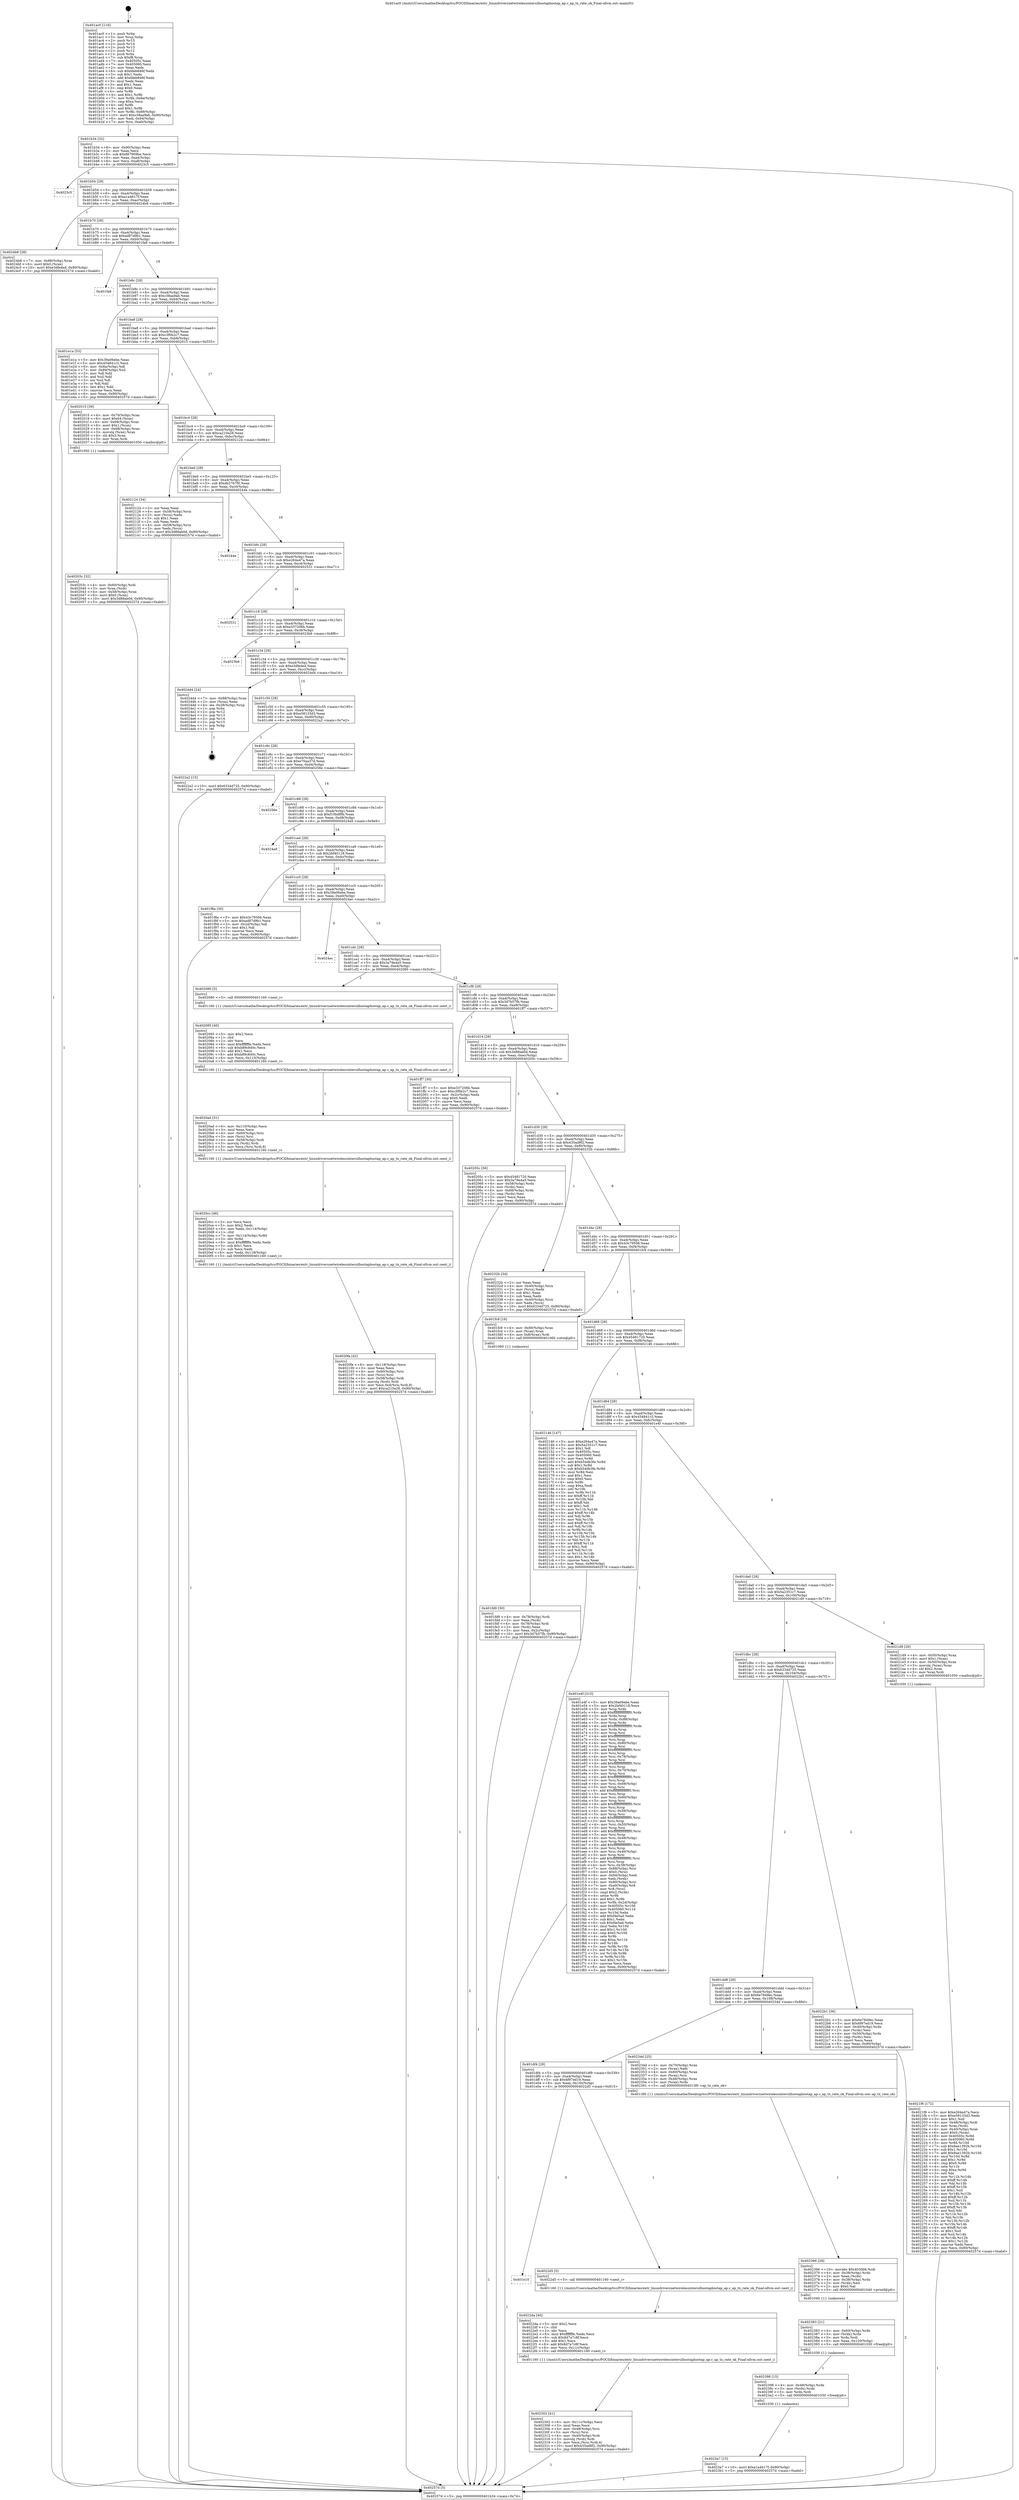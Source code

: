 digraph "0x401ac0" {
  label = "0x401ac0 (/mnt/c/Users/mathe/Desktop/tcc/POCII/binaries/extr_linuxdriversnetwirelessintersilhostaphostap_ap.c_ap_tx_rate_ok_Final-ollvm.out::main(0))"
  labelloc = "t"
  node[shape=record]

  Entry [label="",width=0.3,height=0.3,shape=circle,fillcolor=black,style=filled]
  "0x401b34" [label="{
     0x401b34 [32]\l
     | [instrs]\l
     &nbsp;&nbsp;0x401b34 \<+6\>: mov -0x90(%rbp),%eax\l
     &nbsp;&nbsp;0x401b3a \<+2\>: mov %eax,%ecx\l
     &nbsp;&nbsp;0x401b3c \<+6\>: sub $0x867909be,%ecx\l
     &nbsp;&nbsp;0x401b42 \<+6\>: mov %eax,-0xa4(%rbp)\l
     &nbsp;&nbsp;0x401b48 \<+6\>: mov %ecx,-0xa8(%rbp)\l
     &nbsp;&nbsp;0x401b4e \<+6\>: je 00000000004023c5 \<main+0x905\>\l
  }"]
  "0x4023c5" [label="{
     0x4023c5\l
  }", style=dashed]
  "0x401b54" [label="{
     0x401b54 [28]\l
     | [instrs]\l
     &nbsp;&nbsp;0x401b54 \<+5\>: jmp 0000000000401b59 \<main+0x99\>\l
     &nbsp;&nbsp;0x401b59 \<+6\>: mov -0xa4(%rbp),%eax\l
     &nbsp;&nbsp;0x401b5f \<+5\>: sub $0xa1a4617f,%eax\l
     &nbsp;&nbsp;0x401b64 \<+6\>: mov %eax,-0xac(%rbp)\l
     &nbsp;&nbsp;0x401b6a \<+6\>: je 00000000004024b8 \<main+0x9f8\>\l
  }"]
  Exit [label="",width=0.3,height=0.3,shape=circle,fillcolor=black,style=filled,peripheries=2]
  "0x4024b8" [label="{
     0x4024b8 [28]\l
     | [instrs]\l
     &nbsp;&nbsp;0x4024b8 \<+7\>: mov -0x88(%rbp),%rax\l
     &nbsp;&nbsp;0x4024bf \<+6\>: movl $0x0,(%rax)\l
     &nbsp;&nbsp;0x4024c5 \<+10\>: movl $0xe3dfeded,-0x90(%rbp)\l
     &nbsp;&nbsp;0x4024cf \<+5\>: jmp 000000000040257d \<main+0xabd\>\l
  }"]
  "0x401b70" [label="{
     0x401b70 [28]\l
     | [instrs]\l
     &nbsp;&nbsp;0x401b70 \<+5\>: jmp 0000000000401b75 \<main+0xb5\>\l
     &nbsp;&nbsp;0x401b75 \<+6\>: mov -0xa4(%rbp),%eax\l
     &nbsp;&nbsp;0x401b7b \<+5\>: sub $0xad87d9b1,%eax\l
     &nbsp;&nbsp;0x401b80 \<+6\>: mov %eax,-0xb0(%rbp)\l
     &nbsp;&nbsp;0x401b86 \<+6\>: je 0000000000401fa8 \<main+0x4e8\>\l
  }"]
  "0x4023a7" [label="{
     0x4023a7 [15]\l
     | [instrs]\l
     &nbsp;&nbsp;0x4023a7 \<+10\>: movl $0xa1a4617f,-0x90(%rbp)\l
     &nbsp;&nbsp;0x4023b1 \<+5\>: jmp 000000000040257d \<main+0xabd\>\l
  }"]
  "0x401fa8" [label="{
     0x401fa8\l
  }", style=dashed]
  "0x401b8c" [label="{
     0x401b8c [28]\l
     | [instrs]\l
     &nbsp;&nbsp;0x401b8c \<+5\>: jmp 0000000000401b91 \<main+0xd1\>\l
     &nbsp;&nbsp;0x401b91 \<+6\>: mov -0xa4(%rbp),%eax\l
     &nbsp;&nbsp;0x401b97 \<+5\>: sub $0xc38aa9ab,%eax\l
     &nbsp;&nbsp;0x401b9c \<+6\>: mov %eax,-0xb4(%rbp)\l
     &nbsp;&nbsp;0x401ba2 \<+6\>: je 0000000000401e1a \<main+0x35a\>\l
  }"]
  "0x402398" [label="{
     0x402398 [15]\l
     | [instrs]\l
     &nbsp;&nbsp;0x402398 \<+4\>: mov -0x48(%rbp),%rdx\l
     &nbsp;&nbsp;0x40239c \<+3\>: mov (%rdx),%rdx\l
     &nbsp;&nbsp;0x40239f \<+3\>: mov %rdx,%rdi\l
     &nbsp;&nbsp;0x4023a2 \<+5\>: call 0000000000401030 \<free@plt\>\l
     | [calls]\l
     &nbsp;&nbsp;0x401030 \{1\} (unknown)\l
  }"]
  "0x401e1a" [label="{
     0x401e1a [53]\l
     | [instrs]\l
     &nbsp;&nbsp;0x401e1a \<+5\>: mov $0x39a06ebe,%eax\l
     &nbsp;&nbsp;0x401e1f \<+5\>: mov $0x454841c3,%ecx\l
     &nbsp;&nbsp;0x401e24 \<+6\>: mov -0x8a(%rbp),%dl\l
     &nbsp;&nbsp;0x401e2a \<+7\>: mov -0x89(%rbp),%sil\l
     &nbsp;&nbsp;0x401e31 \<+3\>: mov %dl,%dil\l
     &nbsp;&nbsp;0x401e34 \<+3\>: and %sil,%dil\l
     &nbsp;&nbsp;0x401e37 \<+3\>: xor %sil,%dl\l
     &nbsp;&nbsp;0x401e3a \<+3\>: or %dl,%dil\l
     &nbsp;&nbsp;0x401e3d \<+4\>: test $0x1,%dil\l
     &nbsp;&nbsp;0x401e41 \<+3\>: cmovne %ecx,%eax\l
     &nbsp;&nbsp;0x401e44 \<+6\>: mov %eax,-0x90(%rbp)\l
     &nbsp;&nbsp;0x401e4a \<+5\>: jmp 000000000040257d \<main+0xabd\>\l
  }"]
  "0x401ba8" [label="{
     0x401ba8 [28]\l
     | [instrs]\l
     &nbsp;&nbsp;0x401ba8 \<+5\>: jmp 0000000000401bad \<main+0xed\>\l
     &nbsp;&nbsp;0x401bad \<+6\>: mov -0xa4(%rbp),%eax\l
     &nbsp;&nbsp;0x401bb3 \<+5\>: sub $0xc3f0b2c7,%eax\l
     &nbsp;&nbsp;0x401bb8 \<+6\>: mov %eax,-0xb8(%rbp)\l
     &nbsp;&nbsp;0x401bbe \<+6\>: je 0000000000402015 \<main+0x555\>\l
  }"]
  "0x40257d" [label="{
     0x40257d [5]\l
     | [instrs]\l
     &nbsp;&nbsp;0x40257d \<+5\>: jmp 0000000000401b34 \<main+0x74\>\l
  }"]
  "0x401ac0" [label="{
     0x401ac0 [116]\l
     | [instrs]\l
     &nbsp;&nbsp;0x401ac0 \<+1\>: push %rbp\l
     &nbsp;&nbsp;0x401ac1 \<+3\>: mov %rsp,%rbp\l
     &nbsp;&nbsp;0x401ac4 \<+2\>: push %r15\l
     &nbsp;&nbsp;0x401ac6 \<+2\>: push %r14\l
     &nbsp;&nbsp;0x401ac8 \<+2\>: push %r13\l
     &nbsp;&nbsp;0x401aca \<+2\>: push %r12\l
     &nbsp;&nbsp;0x401acc \<+1\>: push %rbx\l
     &nbsp;&nbsp;0x401acd \<+7\>: sub $0xf8,%rsp\l
     &nbsp;&nbsp;0x401ad4 \<+7\>: mov 0x40505c,%eax\l
     &nbsp;&nbsp;0x401adb \<+7\>: mov 0x405060,%ecx\l
     &nbsp;&nbsp;0x401ae2 \<+2\>: mov %eax,%edx\l
     &nbsp;&nbsp;0x401ae4 \<+6\>: sub $0xfdeb846f,%edx\l
     &nbsp;&nbsp;0x401aea \<+3\>: sub $0x1,%edx\l
     &nbsp;&nbsp;0x401aed \<+6\>: add $0xfdeb846f,%edx\l
     &nbsp;&nbsp;0x401af3 \<+3\>: imul %edx,%eax\l
     &nbsp;&nbsp;0x401af6 \<+3\>: and $0x1,%eax\l
     &nbsp;&nbsp;0x401af9 \<+3\>: cmp $0x0,%eax\l
     &nbsp;&nbsp;0x401afc \<+4\>: sete %r8b\l
     &nbsp;&nbsp;0x401b00 \<+4\>: and $0x1,%r8b\l
     &nbsp;&nbsp;0x401b04 \<+7\>: mov %r8b,-0x8a(%rbp)\l
     &nbsp;&nbsp;0x401b0b \<+3\>: cmp $0xa,%ecx\l
     &nbsp;&nbsp;0x401b0e \<+4\>: setl %r8b\l
     &nbsp;&nbsp;0x401b12 \<+4\>: and $0x1,%r8b\l
     &nbsp;&nbsp;0x401b16 \<+7\>: mov %r8b,-0x89(%rbp)\l
     &nbsp;&nbsp;0x401b1d \<+10\>: movl $0xc38aa9ab,-0x90(%rbp)\l
     &nbsp;&nbsp;0x401b27 \<+6\>: mov %edi,-0x94(%rbp)\l
     &nbsp;&nbsp;0x401b2d \<+7\>: mov %rsi,-0xa0(%rbp)\l
  }"]
  "0x402383" [label="{
     0x402383 [21]\l
     | [instrs]\l
     &nbsp;&nbsp;0x402383 \<+4\>: mov -0x60(%rbp),%rdx\l
     &nbsp;&nbsp;0x402387 \<+3\>: mov (%rdx),%rdx\l
     &nbsp;&nbsp;0x40238a \<+3\>: mov %rdx,%rdi\l
     &nbsp;&nbsp;0x40238d \<+6\>: mov %eax,-0x120(%rbp)\l
     &nbsp;&nbsp;0x402393 \<+5\>: call 0000000000401030 \<free@plt\>\l
     | [calls]\l
     &nbsp;&nbsp;0x401030 \{1\} (unknown)\l
  }"]
  "0x402015" [label="{
     0x402015 [39]\l
     | [instrs]\l
     &nbsp;&nbsp;0x402015 \<+4\>: mov -0x70(%rbp),%rax\l
     &nbsp;&nbsp;0x402019 \<+6\>: movl $0x64,(%rax)\l
     &nbsp;&nbsp;0x40201f \<+4\>: mov -0x68(%rbp),%rax\l
     &nbsp;&nbsp;0x402023 \<+6\>: movl $0x1,(%rax)\l
     &nbsp;&nbsp;0x402029 \<+4\>: mov -0x68(%rbp),%rax\l
     &nbsp;&nbsp;0x40202d \<+3\>: movslq (%rax),%rax\l
     &nbsp;&nbsp;0x402030 \<+4\>: shl $0x3,%rax\l
     &nbsp;&nbsp;0x402034 \<+3\>: mov %rax,%rdi\l
     &nbsp;&nbsp;0x402037 \<+5\>: call 0000000000401050 \<malloc@plt\>\l
     | [calls]\l
     &nbsp;&nbsp;0x401050 \{1\} (unknown)\l
  }"]
  "0x401bc4" [label="{
     0x401bc4 [28]\l
     | [instrs]\l
     &nbsp;&nbsp;0x401bc4 \<+5\>: jmp 0000000000401bc9 \<main+0x109\>\l
     &nbsp;&nbsp;0x401bc9 \<+6\>: mov -0xa4(%rbp),%eax\l
     &nbsp;&nbsp;0x401bcf \<+5\>: sub $0xca210a28,%eax\l
     &nbsp;&nbsp;0x401bd4 \<+6\>: mov %eax,-0xbc(%rbp)\l
     &nbsp;&nbsp;0x401bda \<+6\>: je 0000000000402124 \<main+0x664\>\l
  }"]
  "0x402366" [label="{
     0x402366 [29]\l
     | [instrs]\l
     &nbsp;&nbsp;0x402366 \<+10\>: movabs $0x4030b6,%rdi\l
     &nbsp;&nbsp;0x402370 \<+4\>: mov -0x38(%rbp),%rdx\l
     &nbsp;&nbsp;0x402374 \<+2\>: mov %eax,(%rdx)\l
     &nbsp;&nbsp;0x402376 \<+4\>: mov -0x38(%rbp),%rdx\l
     &nbsp;&nbsp;0x40237a \<+2\>: mov (%rdx),%esi\l
     &nbsp;&nbsp;0x40237c \<+2\>: mov $0x0,%al\l
     &nbsp;&nbsp;0x40237e \<+5\>: call 0000000000401040 \<printf@plt\>\l
     | [calls]\l
     &nbsp;&nbsp;0x401040 \{1\} (unknown)\l
  }"]
  "0x402124" [label="{
     0x402124 [34]\l
     | [instrs]\l
     &nbsp;&nbsp;0x402124 \<+2\>: xor %eax,%eax\l
     &nbsp;&nbsp;0x402126 \<+4\>: mov -0x58(%rbp),%rcx\l
     &nbsp;&nbsp;0x40212a \<+2\>: mov (%rcx),%edx\l
     &nbsp;&nbsp;0x40212c \<+3\>: sub $0x1,%eax\l
     &nbsp;&nbsp;0x40212f \<+2\>: sub %eax,%edx\l
     &nbsp;&nbsp;0x402131 \<+4\>: mov -0x58(%rbp),%rcx\l
     &nbsp;&nbsp;0x402135 \<+2\>: mov %edx,(%rcx)\l
     &nbsp;&nbsp;0x402137 \<+10\>: movl $0x3d88ab0d,-0x90(%rbp)\l
     &nbsp;&nbsp;0x402141 \<+5\>: jmp 000000000040257d \<main+0xabd\>\l
  }"]
  "0x401be0" [label="{
     0x401be0 [28]\l
     | [instrs]\l
     &nbsp;&nbsp;0x401be0 \<+5\>: jmp 0000000000401be5 \<main+0x125\>\l
     &nbsp;&nbsp;0x401be5 \<+6\>: mov -0xa4(%rbp),%eax\l
     &nbsp;&nbsp;0x401beb \<+5\>: sub $0xdb27b7f0,%eax\l
     &nbsp;&nbsp;0x401bf0 \<+6\>: mov %eax,-0xc0(%rbp)\l
     &nbsp;&nbsp;0x401bf6 \<+6\>: je 000000000040244e \<main+0x98e\>\l
  }"]
  "0x402302" [label="{
     0x402302 [41]\l
     | [instrs]\l
     &nbsp;&nbsp;0x402302 \<+6\>: mov -0x11c(%rbp),%ecx\l
     &nbsp;&nbsp;0x402308 \<+3\>: imul %eax,%ecx\l
     &nbsp;&nbsp;0x40230b \<+4\>: mov -0x48(%rbp),%rsi\l
     &nbsp;&nbsp;0x40230f \<+3\>: mov (%rsi),%rsi\l
     &nbsp;&nbsp;0x402312 \<+4\>: mov -0x40(%rbp),%rdi\l
     &nbsp;&nbsp;0x402316 \<+3\>: movslq (%rdi),%rdi\l
     &nbsp;&nbsp;0x402319 \<+3\>: mov %ecx,(%rsi,%rdi,4)\l
     &nbsp;&nbsp;0x40231c \<+10\>: movl $0x435ad8f2,-0x90(%rbp)\l
     &nbsp;&nbsp;0x402326 \<+5\>: jmp 000000000040257d \<main+0xabd\>\l
  }"]
  "0x40244e" [label="{
     0x40244e\l
  }", style=dashed]
  "0x401bfc" [label="{
     0x401bfc [28]\l
     | [instrs]\l
     &nbsp;&nbsp;0x401bfc \<+5\>: jmp 0000000000401c01 \<main+0x141\>\l
     &nbsp;&nbsp;0x401c01 \<+6\>: mov -0xa4(%rbp),%eax\l
     &nbsp;&nbsp;0x401c07 \<+5\>: sub $0xe264a47a,%eax\l
     &nbsp;&nbsp;0x401c0c \<+6\>: mov %eax,-0xc4(%rbp)\l
     &nbsp;&nbsp;0x401c12 \<+6\>: je 0000000000402531 \<main+0xa71\>\l
  }"]
  "0x4022da" [label="{
     0x4022da [40]\l
     | [instrs]\l
     &nbsp;&nbsp;0x4022da \<+5\>: mov $0x2,%ecx\l
     &nbsp;&nbsp;0x4022df \<+1\>: cltd\l
     &nbsp;&nbsp;0x4022e0 \<+2\>: idiv %ecx\l
     &nbsp;&nbsp;0x4022e2 \<+6\>: imul $0xfffffffe,%edx,%ecx\l
     &nbsp;&nbsp;0x4022e8 \<+6\>: sub $0x8d7a7c8f,%ecx\l
     &nbsp;&nbsp;0x4022ee \<+3\>: add $0x1,%ecx\l
     &nbsp;&nbsp;0x4022f1 \<+6\>: add $0x8d7a7c8f,%ecx\l
     &nbsp;&nbsp;0x4022f7 \<+6\>: mov %ecx,-0x11c(%rbp)\l
     &nbsp;&nbsp;0x4022fd \<+5\>: call 0000000000401160 \<next_i\>\l
     | [calls]\l
     &nbsp;&nbsp;0x401160 \{1\} (/mnt/c/Users/mathe/Desktop/tcc/POCII/binaries/extr_linuxdriversnetwirelessintersilhostaphostap_ap.c_ap_tx_rate_ok_Final-ollvm.out::next_i)\l
  }"]
  "0x402531" [label="{
     0x402531\l
  }", style=dashed]
  "0x401c18" [label="{
     0x401c18 [28]\l
     | [instrs]\l
     &nbsp;&nbsp;0x401c18 \<+5\>: jmp 0000000000401c1d \<main+0x15d\>\l
     &nbsp;&nbsp;0x401c1d \<+6\>: mov -0xa4(%rbp),%eax\l
     &nbsp;&nbsp;0x401c23 \<+5\>: sub $0xe337206b,%eax\l
     &nbsp;&nbsp;0x401c28 \<+6\>: mov %eax,-0xc8(%rbp)\l
     &nbsp;&nbsp;0x401c2e \<+6\>: je 00000000004023b6 \<main+0x8f6\>\l
  }"]
  "0x401e10" [label="{
     0x401e10\l
  }", style=dashed]
  "0x4023b6" [label="{
     0x4023b6\l
  }", style=dashed]
  "0x401c34" [label="{
     0x401c34 [28]\l
     | [instrs]\l
     &nbsp;&nbsp;0x401c34 \<+5\>: jmp 0000000000401c39 \<main+0x179\>\l
     &nbsp;&nbsp;0x401c39 \<+6\>: mov -0xa4(%rbp),%eax\l
     &nbsp;&nbsp;0x401c3f \<+5\>: sub $0xe3dfeded,%eax\l
     &nbsp;&nbsp;0x401c44 \<+6\>: mov %eax,-0xcc(%rbp)\l
     &nbsp;&nbsp;0x401c4a \<+6\>: je 00000000004024d4 \<main+0xa14\>\l
  }"]
  "0x4022d5" [label="{
     0x4022d5 [5]\l
     | [instrs]\l
     &nbsp;&nbsp;0x4022d5 \<+5\>: call 0000000000401160 \<next_i\>\l
     | [calls]\l
     &nbsp;&nbsp;0x401160 \{1\} (/mnt/c/Users/mathe/Desktop/tcc/POCII/binaries/extr_linuxdriversnetwirelessintersilhostaphostap_ap.c_ap_tx_rate_ok_Final-ollvm.out::next_i)\l
  }"]
  "0x4024d4" [label="{
     0x4024d4 [24]\l
     | [instrs]\l
     &nbsp;&nbsp;0x4024d4 \<+7\>: mov -0x88(%rbp),%rax\l
     &nbsp;&nbsp;0x4024db \<+2\>: mov (%rax),%eax\l
     &nbsp;&nbsp;0x4024dd \<+4\>: lea -0x28(%rbp),%rsp\l
     &nbsp;&nbsp;0x4024e1 \<+1\>: pop %rbx\l
     &nbsp;&nbsp;0x4024e2 \<+2\>: pop %r12\l
     &nbsp;&nbsp;0x4024e4 \<+2\>: pop %r13\l
     &nbsp;&nbsp;0x4024e6 \<+2\>: pop %r14\l
     &nbsp;&nbsp;0x4024e8 \<+2\>: pop %r15\l
     &nbsp;&nbsp;0x4024ea \<+1\>: pop %rbp\l
     &nbsp;&nbsp;0x4024eb \<+1\>: ret\l
  }"]
  "0x401c50" [label="{
     0x401c50 [28]\l
     | [instrs]\l
     &nbsp;&nbsp;0x401c50 \<+5\>: jmp 0000000000401c55 \<main+0x195\>\l
     &nbsp;&nbsp;0x401c55 \<+6\>: mov -0xa4(%rbp),%eax\l
     &nbsp;&nbsp;0x401c5b \<+5\>: sub $0xe58133d3,%eax\l
     &nbsp;&nbsp;0x401c60 \<+6\>: mov %eax,-0xd0(%rbp)\l
     &nbsp;&nbsp;0x401c66 \<+6\>: je 00000000004022a2 \<main+0x7e2\>\l
  }"]
  "0x401df4" [label="{
     0x401df4 [28]\l
     | [instrs]\l
     &nbsp;&nbsp;0x401df4 \<+5\>: jmp 0000000000401df9 \<main+0x339\>\l
     &nbsp;&nbsp;0x401df9 \<+6\>: mov -0xa4(%rbp),%eax\l
     &nbsp;&nbsp;0x401dff \<+5\>: sub $0x6f97ed19,%eax\l
     &nbsp;&nbsp;0x401e04 \<+6\>: mov %eax,-0x10c(%rbp)\l
     &nbsp;&nbsp;0x401e0a \<+6\>: je 00000000004022d5 \<main+0x815\>\l
  }"]
  "0x4022a2" [label="{
     0x4022a2 [15]\l
     | [instrs]\l
     &nbsp;&nbsp;0x4022a2 \<+10\>: movl $0x6334d725,-0x90(%rbp)\l
     &nbsp;&nbsp;0x4022ac \<+5\>: jmp 000000000040257d \<main+0xabd\>\l
  }"]
  "0x401c6c" [label="{
     0x401c6c [28]\l
     | [instrs]\l
     &nbsp;&nbsp;0x401c6c \<+5\>: jmp 0000000000401c71 \<main+0x1b1\>\l
     &nbsp;&nbsp;0x401c71 \<+6\>: mov -0xa4(%rbp),%eax\l
     &nbsp;&nbsp;0x401c77 \<+5\>: sub $0xe70aa37d,%eax\l
     &nbsp;&nbsp;0x401c7c \<+6\>: mov %eax,-0xd4(%rbp)\l
     &nbsp;&nbsp;0x401c82 \<+6\>: je 000000000040256e \<main+0xaae\>\l
  }"]
  "0x40234d" [label="{
     0x40234d [25]\l
     | [instrs]\l
     &nbsp;&nbsp;0x40234d \<+4\>: mov -0x70(%rbp),%rax\l
     &nbsp;&nbsp;0x402351 \<+2\>: mov (%rax),%edi\l
     &nbsp;&nbsp;0x402353 \<+4\>: mov -0x60(%rbp),%rax\l
     &nbsp;&nbsp;0x402357 \<+3\>: mov (%rax),%rsi\l
     &nbsp;&nbsp;0x40235a \<+4\>: mov -0x48(%rbp),%rax\l
     &nbsp;&nbsp;0x40235e \<+3\>: mov (%rax),%rdx\l
     &nbsp;&nbsp;0x402361 \<+5\>: call 00000000004013f0 \<ap_tx_rate_ok\>\l
     | [calls]\l
     &nbsp;&nbsp;0x4013f0 \{1\} (/mnt/c/Users/mathe/Desktop/tcc/POCII/binaries/extr_linuxdriversnetwirelessintersilhostaphostap_ap.c_ap_tx_rate_ok_Final-ollvm.out::ap_tx_rate_ok)\l
  }"]
  "0x40256e" [label="{
     0x40256e\l
  }", style=dashed]
  "0x401c88" [label="{
     0x401c88 [28]\l
     | [instrs]\l
     &nbsp;&nbsp;0x401c88 \<+5\>: jmp 0000000000401c8d \<main+0x1cd\>\l
     &nbsp;&nbsp;0x401c8d \<+6\>: mov -0xa4(%rbp),%eax\l
     &nbsp;&nbsp;0x401c93 \<+5\>: sub $0xf10bdf9b,%eax\l
     &nbsp;&nbsp;0x401c98 \<+6\>: mov %eax,-0xd8(%rbp)\l
     &nbsp;&nbsp;0x401c9e \<+6\>: je 00000000004024a9 \<main+0x9e9\>\l
  }"]
  "0x401dd8" [label="{
     0x401dd8 [28]\l
     | [instrs]\l
     &nbsp;&nbsp;0x401dd8 \<+5\>: jmp 0000000000401ddd \<main+0x31d\>\l
     &nbsp;&nbsp;0x401ddd \<+6\>: mov -0xa4(%rbp),%eax\l
     &nbsp;&nbsp;0x401de3 \<+5\>: sub $0x6e7849ec,%eax\l
     &nbsp;&nbsp;0x401de8 \<+6\>: mov %eax,-0x108(%rbp)\l
     &nbsp;&nbsp;0x401dee \<+6\>: je 000000000040234d \<main+0x88d\>\l
  }"]
  "0x4024a9" [label="{
     0x4024a9\l
  }", style=dashed]
  "0x401ca4" [label="{
     0x401ca4 [28]\l
     | [instrs]\l
     &nbsp;&nbsp;0x401ca4 \<+5\>: jmp 0000000000401ca9 \<main+0x1e9\>\l
     &nbsp;&nbsp;0x401ca9 \<+6\>: mov -0xa4(%rbp),%eax\l
     &nbsp;&nbsp;0x401caf \<+5\>: sub $0x2bf40118,%eax\l
     &nbsp;&nbsp;0x401cb4 \<+6\>: mov %eax,-0xdc(%rbp)\l
     &nbsp;&nbsp;0x401cba \<+6\>: je 0000000000401f8a \<main+0x4ca\>\l
  }"]
  "0x4022b1" [label="{
     0x4022b1 [36]\l
     | [instrs]\l
     &nbsp;&nbsp;0x4022b1 \<+5\>: mov $0x6e7849ec,%eax\l
     &nbsp;&nbsp;0x4022b6 \<+5\>: mov $0x6f97ed19,%ecx\l
     &nbsp;&nbsp;0x4022bb \<+4\>: mov -0x40(%rbp),%rdx\l
     &nbsp;&nbsp;0x4022bf \<+2\>: mov (%rdx),%esi\l
     &nbsp;&nbsp;0x4022c1 \<+4\>: mov -0x50(%rbp),%rdx\l
     &nbsp;&nbsp;0x4022c5 \<+2\>: cmp (%rdx),%esi\l
     &nbsp;&nbsp;0x4022c7 \<+3\>: cmovl %ecx,%eax\l
     &nbsp;&nbsp;0x4022ca \<+6\>: mov %eax,-0x90(%rbp)\l
     &nbsp;&nbsp;0x4022d0 \<+5\>: jmp 000000000040257d \<main+0xabd\>\l
  }"]
  "0x401f8a" [label="{
     0x401f8a [30]\l
     | [instrs]\l
     &nbsp;&nbsp;0x401f8a \<+5\>: mov $0x43c79508,%eax\l
     &nbsp;&nbsp;0x401f8f \<+5\>: mov $0xad87d9b1,%ecx\l
     &nbsp;&nbsp;0x401f94 \<+3\>: mov -0x2d(%rbp),%dl\l
     &nbsp;&nbsp;0x401f97 \<+3\>: test $0x1,%dl\l
     &nbsp;&nbsp;0x401f9a \<+3\>: cmovne %ecx,%eax\l
     &nbsp;&nbsp;0x401f9d \<+6\>: mov %eax,-0x90(%rbp)\l
     &nbsp;&nbsp;0x401fa3 \<+5\>: jmp 000000000040257d \<main+0xabd\>\l
  }"]
  "0x401cc0" [label="{
     0x401cc0 [28]\l
     | [instrs]\l
     &nbsp;&nbsp;0x401cc0 \<+5\>: jmp 0000000000401cc5 \<main+0x205\>\l
     &nbsp;&nbsp;0x401cc5 \<+6\>: mov -0xa4(%rbp),%eax\l
     &nbsp;&nbsp;0x401ccb \<+5\>: sub $0x39a06ebe,%eax\l
     &nbsp;&nbsp;0x401cd0 \<+6\>: mov %eax,-0xe0(%rbp)\l
     &nbsp;&nbsp;0x401cd6 \<+6\>: je 00000000004024ec \<main+0xa2c\>\l
  }"]
  "0x4021f6" [label="{
     0x4021f6 [172]\l
     | [instrs]\l
     &nbsp;&nbsp;0x4021f6 \<+5\>: mov $0xe264a47a,%ecx\l
     &nbsp;&nbsp;0x4021fb \<+5\>: mov $0xe58133d3,%edx\l
     &nbsp;&nbsp;0x402200 \<+3\>: mov $0x1,%sil\l
     &nbsp;&nbsp;0x402203 \<+4\>: mov -0x48(%rbp),%rdi\l
     &nbsp;&nbsp;0x402207 \<+3\>: mov %rax,(%rdi)\l
     &nbsp;&nbsp;0x40220a \<+4\>: mov -0x40(%rbp),%rax\l
     &nbsp;&nbsp;0x40220e \<+6\>: movl $0x0,(%rax)\l
     &nbsp;&nbsp;0x402214 \<+8\>: mov 0x40505c,%r8d\l
     &nbsp;&nbsp;0x40221c \<+8\>: mov 0x405060,%r9d\l
     &nbsp;&nbsp;0x402224 \<+3\>: mov %r8d,%r10d\l
     &nbsp;&nbsp;0x402227 \<+7\>: sub $0x8ae1392b,%r10d\l
     &nbsp;&nbsp;0x40222e \<+4\>: sub $0x1,%r10d\l
     &nbsp;&nbsp;0x402232 \<+7\>: add $0x8ae1392b,%r10d\l
     &nbsp;&nbsp;0x402239 \<+4\>: imul %r10d,%r8d\l
     &nbsp;&nbsp;0x40223d \<+4\>: and $0x1,%r8d\l
     &nbsp;&nbsp;0x402241 \<+4\>: cmp $0x0,%r8d\l
     &nbsp;&nbsp;0x402245 \<+4\>: sete %r11b\l
     &nbsp;&nbsp;0x402249 \<+4\>: cmp $0xa,%r9d\l
     &nbsp;&nbsp;0x40224d \<+3\>: setl %bl\l
     &nbsp;&nbsp;0x402250 \<+3\>: mov %r11b,%r14b\l
     &nbsp;&nbsp;0x402253 \<+4\>: xor $0xff,%r14b\l
     &nbsp;&nbsp;0x402257 \<+3\>: mov %bl,%r15b\l
     &nbsp;&nbsp;0x40225a \<+4\>: xor $0xff,%r15b\l
     &nbsp;&nbsp;0x40225e \<+4\>: xor $0x1,%sil\l
     &nbsp;&nbsp;0x402262 \<+3\>: mov %r14b,%r12b\l
     &nbsp;&nbsp;0x402265 \<+4\>: and $0xff,%r12b\l
     &nbsp;&nbsp;0x402269 \<+3\>: and %sil,%r11b\l
     &nbsp;&nbsp;0x40226c \<+3\>: mov %r15b,%r13b\l
     &nbsp;&nbsp;0x40226f \<+4\>: and $0xff,%r13b\l
     &nbsp;&nbsp;0x402273 \<+3\>: and %sil,%bl\l
     &nbsp;&nbsp;0x402276 \<+3\>: or %r11b,%r12b\l
     &nbsp;&nbsp;0x402279 \<+3\>: or %bl,%r13b\l
     &nbsp;&nbsp;0x40227c \<+3\>: xor %r13b,%r12b\l
     &nbsp;&nbsp;0x40227f \<+3\>: or %r15b,%r14b\l
     &nbsp;&nbsp;0x402282 \<+4\>: xor $0xff,%r14b\l
     &nbsp;&nbsp;0x402286 \<+4\>: or $0x1,%sil\l
     &nbsp;&nbsp;0x40228a \<+3\>: and %sil,%r14b\l
     &nbsp;&nbsp;0x40228d \<+3\>: or %r14b,%r12b\l
     &nbsp;&nbsp;0x402290 \<+4\>: test $0x1,%r12b\l
     &nbsp;&nbsp;0x402294 \<+3\>: cmovne %edx,%ecx\l
     &nbsp;&nbsp;0x402297 \<+6\>: mov %ecx,-0x90(%rbp)\l
     &nbsp;&nbsp;0x40229d \<+5\>: jmp 000000000040257d \<main+0xabd\>\l
  }"]
  "0x4024ec" [label="{
     0x4024ec\l
  }", style=dashed]
  "0x401cdc" [label="{
     0x401cdc [28]\l
     | [instrs]\l
     &nbsp;&nbsp;0x401cdc \<+5\>: jmp 0000000000401ce1 \<main+0x221\>\l
     &nbsp;&nbsp;0x401ce1 \<+6\>: mov -0xa4(%rbp),%eax\l
     &nbsp;&nbsp;0x401ce7 \<+5\>: sub $0x3a79e4a5,%eax\l
     &nbsp;&nbsp;0x401cec \<+6\>: mov %eax,-0xe4(%rbp)\l
     &nbsp;&nbsp;0x401cf2 \<+6\>: je 0000000000402080 \<main+0x5c0\>\l
  }"]
  "0x401dbc" [label="{
     0x401dbc [28]\l
     | [instrs]\l
     &nbsp;&nbsp;0x401dbc \<+5\>: jmp 0000000000401dc1 \<main+0x301\>\l
     &nbsp;&nbsp;0x401dc1 \<+6\>: mov -0xa4(%rbp),%eax\l
     &nbsp;&nbsp;0x401dc7 \<+5\>: sub $0x6334d725,%eax\l
     &nbsp;&nbsp;0x401dcc \<+6\>: mov %eax,-0x104(%rbp)\l
     &nbsp;&nbsp;0x401dd2 \<+6\>: je 00000000004022b1 \<main+0x7f1\>\l
  }"]
  "0x402080" [label="{
     0x402080 [5]\l
     | [instrs]\l
     &nbsp;&nbsp;0x402080 \<+5\>: call 0000000000401160 \<next_i\>\l
     | [calls]\l
     &nbsp;&nbsp;0x401160 \{1\} (/mnt/c/Users/mathe/Desktop/tcc/POCII/binaries/extr_linuxdriversnetwirelessintersilhostaphostap_ap.c_ap_tx_rate_ok_Final-ollvm.out::next_i)\l
  }"]
  "0x401cf8" [label="{
     0x401cf8 [28]\l
     | [instrs]\l
     &nbsp;&nbsp;0x401cf8 \<+5\>: jmp 0000000000401cfd \<main+0x23d\>\l
     &nbsp;&nbsp;0x401cfd \<+6\>: mov -0xa4(%rbp),%eax\l
     &nbsp;&nbsp;0x401d03 \<+5\>: sub $0x3d7b57fb,%eax\l
     &nbsp;&nbsp;0x401d08 \<+6\>: mov %eax,-0xe8(%rbp)\l
     &nbsp;&nbsp;0x401d0e \<+6\>: je 0000000000401ff7 \<main+0x537\>\l
  }"]
  "0x4021d9" [label="{
     0x4021d9 [29]\l
     | [instrs]\l
     &nbsp;&nbsp;0x4021d9 \<+4\>: mov -0x50(%rbp),%rax\l
     &nbsp;&nbsp;0x4021dd \<+6\>: movl $0x1,(%rax)\l
     &nbsp;&nbsp;0x4021e3 \<+4\>: mov -0x50(%rbp),%rax\l
     &nbsp;&nbsp;0x4021e7 \<+3\>: movslq (%rax),%rax\l
     &nbsp;&nbsp;0x4021ea \<+4\>: shl $0x2,%rax\l
     &nbsp;&nbsp;0x4021ee \<+3\>: mov %rax,%rdi\l
     &nbsp;&nbsp;0x4021f1 \<+5\>: call 0000000000401050 \<malloc@plt\>\l
     | [calls]\l
     &nbsp;&nbsp;0x401050 \{1\} (unknown)\l
  }"]
  "0x401ff7" [label="{
     0x401ff7 [30]\l
     | [instrs]\l
     &nbsp;&nbsp;0x401ff7 \<+5\>: mov $0xe337206b,%eax\l
     &nbsp;&nbsp;0x401ffc \<+5\>: mov $0xc3f0b2c7,%ecx\l
     &nbsp;&nbsp;0x402001 \<+3\>: mov -0x2c(%rbp),%edx\l
     &nbsp;&nbsp;0x402004 \<+3\>: cmp $0x0,%edx\l
     &nbsp;&nbsp;0x402007 \<+3\>: cmove %ecx,%eax\l
     &nbsp;&nbsp;0x40200a \<+6\>: mov %eax,-0x90(%rbp)\l
     &nbsp;&nbsp;0x402010 \<+5\>: jmp 000000000040257d \<main+0xabd\>\l
  }"]
  "0x401d14" [label="{
     0x401d14 [28]\l
     | [instrs]\l
     &nbsp;&nbsp;0x401d14 \<+5\>: jmp 0000000000401d19 \<main+0x259\>\l
     &nbsp;&nbsp;0x401d19 \<+6\>: mov -0xa4(%rbp),%eax\l
     &nbsp;&nbsp;0x401d1f \<+5\>: sub $0x3d88ab0d,%eax\l
     &nbsp;&nbsp;0x401d24 \<+6\>: mov %eax,-0xec(%rbp)\l
     &nbsp;&nbsp;0x401d2a \<+6\>: je 000000000040205c \<main+0x59c\>\l
  }"]
  "0x4020fa" [label="{
     0x4020fa [42]\l
     | [instrs]\l
     &nbsp;&nbsp;0x4020fa \<+6\>: mov -0x118(%rbp),%ecx\l
     &nbsp;&nbsp;0x402100 \<+3\>: imul %eax,%ecx\l
     &nbsp;&nbsp;0x402103 \<+4\>: mov -0x60(%rbp),%rsi\l
     &nbsp;&nbsp;0x402107 \<+3\>: mov (%rsi),%rsi\l
     &nbsp;&nbsp;0x40210a \<+4\>: mov -0x58(%rbp),%rdi\l
     &nbsp;&nbsp;0x40210e \<+3\>: movslq (%rdi),%rdi\l
     &nbsp;&nbsp;0x402111 \<+4\>: mov %ecx,0x4(%rsi,%rdi,8)\l
     &nbsp;&nbsp;0x402115 \<+10\>: movl $0xca210a28,-0x90(%rbp)\l
     &nbsp;&nbsp;0x40211f \<+5\>: jmp 000000000040257d \<main+0xabd\>\l
  }"]
  "0x40205c" [label="{
     0x40205c [36]\l
     | [instrs]\l
     &nbsp;&nbsp;0x40205c \<+5\>: mov $0x45481720,%eax\l
     &nbsp;&nbsp;0x402061 \<+5\>: mov $0x3a79e4a5,%ecx\l
     &nbsp;&nbsp;0x402066 \<+4\>: mov -0x58(%rbp),%rdx\l
     &nbsp;&nbsp;0x40206a \<+2\>: mov (%rdx),%esi\l
     &nbsp;&nbsp;0x40206c \<+4\>: mov -0x68(%rbp),%rdx\l
     &nbsp;&nbsp;0x402070 \<+2\>: cmp (%rdx),%esi\l
     &nbsp;&nbsp;0x402072 \<+3\>: cmovl %ecx,%eax\l
     &nbsp;&nbsp;0x402075 \<+6\>: mov %eax,-0x90(%rbp)\l
     &nbsp;&nbsp;0x40207b \<+5\>: jmp 000000000040257d \<main+0xabd\>\l
  }"]
  "0x401d30" [label="{
     0x401d30 [28]\l
     | [instrs]\l
     &nbsp;&nbsp;0x401d30 \<+5\>: jmp 0000000000401d35 \<main+0x275\>\l
     &nbsp;&nbsp;0x401d35 \<+6\>: mov -0xa4(%rbp),%eax\l
     &nbsp;&nbsp;0x401d3b \<+5\>: sub $0x435ad8f2,%eax\l
     &nbsp;&nbsp;0x401d40 \<+6\>: mov %eax,-0xf0(%rbp)\l
     &nbsp;&nbsp;0x401d46 \<+6\>: je 000000000040232b \<main+0x86b\>\l
  }"]
  "0x4020cc" [label="{
     0x4020cc [46]\l
     | [instrs]\l
     &nbsp;&nbsp;0x4020cc \<+2\>: xor %ecx,%ecx\l
     &nbsp;&nbsp;0x4020ce \<+5\>: mov $0x2,%edx\l
     &nbsp;&nbsp;0x4020d3 \<+6\>: mov %edx,-0x114(%rbp)\l
     &nbsp;&nbsp;0x4020d9 \<+1\>: cltd\l
     &nbsp;&nbsp;0x4020da \<+7\>: mov -0x114(%rbp),%r8d\l
     &nbsp;&nbsp;0x4020e1 \<+3\>: idiv %r8d\l
     &nbsp;&nbsp;0x4020e4 \<+6\>: imul $0xfffffffe,%edx,%edx\l
     &nbsp;&nbsp;0x4020ea \<+3\>: sub $0x1,%ecx\l
     &nbsp;&nbsp;0x4020ed \<+2\>: sub %ecx,%edx\l
     &nbsp;&nbsp;0x4020ef \<+6\>: mov %edx,-0x118(%rbp)\l
     &nbsp;&nbsp;0x4020f5 \<+5\>: call 0000000000401160 \<next_i\>\l
     | [calls]\l
     &nbsp;&nbsp;0x401160 \{1\} (/mnt/c/Users/mathe/Desktop/tcc/POCII/binaries/extr_linuxdriversnetwirelessintersilhostaphostap_ap.c_ap_tx_rate_ok_Final-ollvm.out::next_i)\l
  }"]
  "0x40232b" [label="{
     0x40232b [34]\l
     | [instrs]\l
     &nbsp;&nbsp;0x40232b \<+2\>: xor %eax,%eax\l
     &nbsp;&nbsp;0x40232d \<+4\>: mov -0x40(%rbp),%rcx\l
     &nbsp;&nbsp;0x402331 \<+2\>: mov (%rcx),%edx\l
     &nbsp;&nbsp;0x402333 \<+3\>: sub $0x1,%eax\l
     &nbsp;&nbsp;0x402336 \<+2\>: sub %eax,%edx\l
     &nbsp;&nbsp;0x402338 \<+4\>: mov -0x40(%rbp),%rcx\l
     &nbsp;&nbsp;0x40233c \<+2\>: mov %edx,(%rcx)\l
     &nbsp;&nbsp;0x40233e \<+10\>: movl $0x6334d725,-0x90(%rbp)\l
     &nbsp;&nbsp;0x402348 \<+5\>: jmp 000000000040257d \<main+0xabd\>\l
  }"]
  "0x401d4c" [label="{
     0x401d4c [28]\l
     | [instrs]\l
     &nbsp;&nbsp;0x401d4c \<+5\>: jmp 0000000000401d51 \<main+0x291\>\l
     &nbsp;&nbsp;0x401d51 \<+6\>: mov -0xa4(%rbp),%eax\l
     &nbsp;&nbsp;0x401d57 \<+5\>: sub $0x43c79508,%eax\l
     &nbsp;&nbsp;0x401d5c \<+6\>: mov %eax,-0xf4(%rbp)\l
     &nbsp;&nbsp;0x401d62 \<+6\>: je 0000000000401fc9 \<main+0x509\>\l
  }"]
  "0x4020ad" [label="{
     0x4020ad [31]\l
     | [instrs]\l
     &nbsp;&nbsp;0x4020ad \<+6\>: mov -0x110(%rbp),%ecx\l
     &nbsp;&nbsp;0x4020b3 \<+3\>: imul %eax,%ecx\l
     &nbsp;&nbsp;0x4020b6 \<+4\>: mov -0x60(%rbp),%rsi\l
     &nbsp;&nbsp;0x4020ba \<+3\>: mov (%rsi),%rsi\l
     &nbsp;&nbsp;0x4020bd \<+4\>: mov -0x58(%rbp),%rdi\l
     &nbsp;&nbsp;0x4020c1 \<+3\>: movslq (%rdi),%rdi\l
     &nbsp;&nbsp;0x4020c4 \<+3\>: mov %ecx,(%rsi,%rdi,8)\l
     &nbsp;&nbsp;0x4020c7 \<+5\>: call 0000000000401160 \<next_i\>\l
     | [calls]\l
     &nbsp;&nbsp;0x401160 \{1\} (/mnt/c/Users/mathe/Desktop/tcc/POCII/binaries/extr_linuxdriversnetwirelessintersilhostaphostap_ap.c_ap_tx_rate_ok_Final-ollvm.out::next_i)\l
  }"]
  "0x401fc9" [label="{
     0x401fc9 [16]\l
     | [instrs]\l
     &nbsp;&nbsp;0x401fc9 \<+4\>: mov -0x80(%rbp),%rax\l
     &nbsp;&nbsp;0x401fcd \<+3\>: mov (%rax),%rax\l
     &nbsp;&nbsp;0x401fd0 \<+4\>: mov 0x8(%rax),%rdi\l
     &nbsp;&nbsp;0x401fd4 \<+5\>: call 0000000000401060 \<atoi@plt\>\l
     | [calls]\l
     &nbsp;&nbsp;0x401060 \{1\} (unknown)\l
  }"]
  "0x401d68" [label="{
     0x401d68 [28]\l
     | [instrs]\l
     &nbsp;&nbsp;0x401d68 \<+5\>: jmp 0000000000401d6d \<main+0x2ad\>\l
     &nbsp;&nbsp;0x401d6d \<+6\>: mov -0xa4(%rbp),%eax\l
     &nbsp;&nbsp;0x401d73 \<+5\>: sub $0x45481720,%eax\l
     &nbsp;&nbsp;0x401d78 \<+6\>: mov %eax,-0xf8(%rbp)\l
     &nbsp;&nbsp;0x401d7e \<+6\>: je 0000000000402146 \<main+0x686\>\l
  }"]
  "0x402085" [label="{
     0x402085 [40]\l
     | [instrs]\l
     &nbsp;&nbsp;0x402085 \<+5\>: mov $0x2,%ecx\l
     &nbsp;&nbsp;0x40208a \<+1\>: cltd\l
     &nbsp;&nbsp;0x40208b \<+2\>: idiv %ecx\l
     &nbsp;&nbsp;0x40208d \<+6\>: imul $0xfffffffe,%edx,%ecx\l
     &nbsp;&nbsp;0x402093 \<+6\>: sub $0xb89c840c,%ecx\l
     &nbsp;&nbsp;0x402099 \<+3\>: add $0x1,%ecx\l
     &nbsp;&nbsp;0x40209c \<+6\>: add $0xb89c840c,%ecx\l
     &nbsp;&nbsp;0x4020a2 \<+6\>: mov %ecx,-0x110(%rbp)\l
     &nbsp;&nbsp;0x4020a8 \<+5\>: call 0000000000401160 \<next_i\>\l
     | [calls]\l
     &nbsp;&nbsp;0x401160 \{1\} (/mnt/c/Users/mathe/Desktop/tcc/POCII/binaries/extr_linuxdriversnetwirelessintersilhostaphostap_ap.c_ap_tx_rate_ok_Final-ollvm.out::next_i)\l
  }"]
  "0x402146" [label="{
     0x402146 [147]\l
     | [instrs]\l
     &nbsp;&nbsp;0x402146 \<+5\>: mov $0xe264a47a,%eax\l
     &nbsp;&nbsp;0x40214b \<+5\>: mov $0x5a2351c7,%ecx\l
     &nbsp;&nbsp;0x402150 \<+2\>: mov $0x1,%dl\l
     &nbsp;&nbsp;0x402152 \<+7\>: mov 0x40505c,%esi\l
     &nbsp;&nbsp;0x402159 \<+7\>: mov 0x405060,%edi\l
     &nbsp;&nbsp;0x402160 \<+3\>: mov %esi,%r8d\l
     &nbsp;&nbsp;0x402163 \<+7\>: add $0xb54db3fe,%r8d\l
     &nbsp;&nbsp;0x40216a \<+4\>: sub $0x1,%r8d\l
     &nbsp;&nbsp;0x40216e \<+7\>: sub $0xb54db3fe,%r8d\l
     &nbsp;&nbsp;0x402175 \<+4\>: imul %r8d,%esi\l
     &nbsp;&nbsp;0x402179 \<+3\>: and $0x1,%esi\l
     &nbsp;&nbsp;0x40217c \<+3\>: cmp $0x0,%esi\l
     &nbsp;&nbsp;0x40217f \<+4\>: sete %r9b\l
     &nbsp;&nbsp;0x402183 \<+3\>: cmp $0xa,%edi\l
     &nbsp;&nbsp;0x402186 \<+4\>: setl %r10b\l
     &nbsp;&nbsp;0x40218a \<+3\>: mov %r9b,%r11b\l
     &nbsp;&nbsp;0x40218d \<+4\>: xor $0xff,%r11b\l
     &nbsp;&nbsp;0x402191 \<+3\>: mov %r10b,%bl\l
     &nbsp;&nbsp;0x402194 \<+3\>: xor $0xff,%bl\l
     &nbsp;&nbsp;0x402197 \<+3\>: xor $0x1,%dl\l
     &nbsp;&nbsp;0x40219a \<+3\>: mov %r11b,%r14b\l
     &nbsp;&nbsp;0x40219d \<+4\>: and $0xff,%r14b\l
     &nbsp;&nbsp;0x4021a1 \<+3\>: and %dl,%r9b\l
     &nbsp;&nbsp;0x4021a4 \<+3\>: mov %bl,%r15b\l
     &nbsp;&nbsp;0x4021a7 \<+4\>: and $0xff,%r15b\l
     &nbsp;&nbsp;0x4021ab \<+3\>: and %dl,%r10b\l
     &nbsp;&nbsp;0x4021ae \<+3\>: or %r9b,%r14b\l
     &nbsp;&nbsp;0x4021b1 \<+3\>: or %r10b,%r15b\l
     &nbsp;&nbsp;0x4021b4 \<+3\>: xor %r15b,%r14b\l
     &nbsp;&nbsp;0x4021b7 \<+3\>: or %bl,%r11b\l
     &nbsp;&nbsp;0x4021ba \<+4\>: xor $0xff,%r11b\l
     &nbsp;&nbsp;0x4021be \<+3\>: or $0x1,%dl\l
     &nbsp;&nbsp;0x4021c1 \<+3\>: and %dl,%r11b\l
     &nbsp;&nbsp;0x4021c4 \<+3\>: or %r11b,%r14b\l
     &nbsp;&nbsp;0x4021c7 \<+4\>: test $0x1,%r14b\l
     &nbsp;&nbsp;0x4021cb \<+3\>: cmovne %ecx,%eax\l
     &nbsp;&nbsp;0x4021ce \<+6\>: mov %eax,-0x90(%rbp)\l
     &nbsp;&nbsp;0x4021d4 \<+5\>: jmp 000000000040257d \<main+0xabd\>\l
  }"]
  "0x401d84" [label="{
     0x401d84 [28]\l
     | [instrs]\l
     &nbsp;&nbsp;0x401d84 \<+5\>: jmp 0000000000401d89 \<main+0x2c9\>\l
     &nbsp;&nbsp;0x401d89 \<+6\>: mov -0xa4(%rbp),%eax\l
     &nbsp;&nbsp;0x401d8f \<+5\>: sub $0x454841c3,%eax\l
     &nbsp;&nbsp;0x401d94 \<+6\>: mov %eax,-0xfc(%rbp)\l
     &nbsp;&nbsp;0x401d9a \<+6\>: je 0000000000401e4f \<main+0x38f\>\l
  }"]
  "0x40203c" [label="{
     0x40203c [32]\l
     | [instrs]\l
     &nbsp;&nbsp;0x40203c \<+4\>: mov -0x60(%rbp),%rdi\l
     &nbsp;&nbsp;0x402040 \<+3\>: mov %rax,(%rdi)\l
     &nbsp;&nbsp;0x402043 \<+4\>: mov -0x58(%rbp),%rax\l
     &nbsp;&nbsp;0x402047 \<+6\>: movl $0x0,(%rax)\l
     &nbsp;&nbsp;0x40204d \<+10\>: movl $0x3d88ab0d,-0x90(%rbp)\l
     &nbsp;&nbsp;0x402057 \<+5\>: jmp 000000000040257d \<main+0xabd\>\l
  }"]
  "0x401e4f" [label="{
     0x401e4f [315]\l
     | [instrs]\l
     &nbsp;&nbsp;0x401e4f \<+5\>: mov $0x39a06ebe,%eax\l
     &nbsp;&nbsp;0x401e54 \<+5\>: mov $0x2bf40118,%ecx\l
     &nbsp;&nbsp;0x401e59 \<+3\>: mov %rsp,%rdx\l
     &nbsp;&nbsp;0x401e5c \<+4\>: add $0xfffffffffffffff0,%rdx\l
     &nbsp;&nbsp;0x401e60 \<+3\>: mov %rdx,%rsp\l
     &nbsp;&nbsp;0x401e63 \<+7\>: mov %rdx,-0x88(%rbp)\l
     &nbsp;&nbsp;0x401e6a \<+3\>: mov %rsp,%rdx\l
     &nbsp;&nbsp;0x401e6d \<+4\>: add $0xfffffffffffffff0,%rdx\l
     &nbsp;&nbsp;0x401e71 \<+3\>: mov %rdx,%rsp\l
     &nbsp;&nbsp;0x401e74 \<+3\>: mov %rsp,%rsi\l
     &nbsp;&nbsp;0x401e77 \<+4\>: add $0xfffffffffffffff0,%rsi\l
     &nbsp;&nbsp;0x401e7b \<+3\>: mov %rsi,%rsp\l
     &nbsp;&nbsp;0x401e7e \<+4\>: mov %rsi,-0x80(%rbp)\l
     &nbsp;&nbsp;0x401e82 \<+3\>: mov %rsp,%rsi\l
     &nbsp;&nbsp;0x401e85 \<+4\>: add $0xfffffffffffffff0,%rsi\l
     &nbsp;&nbsp;0x401e89 \<+3\>: mov %rsi,%rsp\l
     &nbsp;&nbsp;0x401e8c \<+4\>: mov %rsi,-0x78(%rbp)\l
     &nbsp;&nbsp;0x401e90 \<+3\>: mov %rsp,%rsi\l
     &nbsp;&nbsp;0x401e93 \<+4\>: add $0xfffffffffffffff0,%rsi\l
     &nbsp;&nbsp;0x401e97 \<+3\>: mov %rsi,%rsp\l
     &nbsp;&nbsp;0x401e9a \<+4\>: mov %rsi,-0x70(%rbp)\l
     &nbsp;&nbsp;0x401e9e \<+3\>: mov %rsp,%rsi\l
     &nbsp;&nbsp;0x401ea1 \<+4\>: add $0xfffffffffffffff0,%rsi\l
     &nbsp;&nbsp;0x401ea5 \<+3\>: mov %rsi,%rsp\l
     &nbsp;&nbsp;0x401ea8 \<+4\>: mov %rsi,-0x68(%rbp)\l
     &nbsp;&nbsp;0x401eac \<+3\>: mov %rsp,%rsi\l
     &nbsp;&nbsp;0x401eaf \<+4\>: add $0xfffffffffffffff0,%rsi\l
     &nbsp;&nbsp;0x401eb3 \<+3\>: mov %rsi,%rsp\l
     &nbsp;&nbsp;0x401eb6 \<+4\>: mov %rsi,-0x60(%rbp)\l
     &nbsp;&nbsp;0x401eba \<+3\>: mov %rsp,%rsi\l
     &nbsp;&nbsp;0x401ebd \<+4\>: add $0xfffffffffffffff0,%rsi\l
     &nbsp;&nbsp;0x401ec1 \<+3\>: mov %rsi,%rsp\l
     &nbsp;&nbsp;0x401ec4 \<+4\>: mov %rsi,-0x58(%rbp)\l
     &nbsp;&nbsp;0x401ec8 \<+3\>: mov %rsp,%rsi\l
     &nbsp;&nbsp;0x401ecb \<+4\>: add $0xfffffffffffffff0,%rsi\l
     &nbsp;&nbsp;0x401ecf \<+3\>: mov %rsi,%rsp\l
     &nbsp;&nbsp;0x401ed2 \<+4\>: mov %rsi,-0x50(%rbp)\l
     &nbsp;&nbsp;0x401ed6 \<+3\>: mov %rsp,%rsi\l
     &nbsp;&nbsp;0x401ed9 \<+4\>: add $0xfffffffffffffff0,%rsi\l
     &nbsp;&nbsp;0x401edd \<+3\>: mov %rsi,%rsp\l
     &nbsp;&nbsp;0x401ee0 \<+4\>: mov %rsi,-0x48(%rbp)\l
     &nbsp;&nbsp;0x401ee4 \<+3\>: mov %rsp,%rsi\l
     &nbsp;&nbsp;0x401ee7 \<+4\>: add $0xfffffffffffffff0,%rsi\l
     &nbsp;&nbsp;0x401eeb \<+3\>: mov %rsi,%rsp\l
     &nbsp;&nbsp;0x401eee \<+4\>: mov %rsi,-0x40(%rbp)\l
     &nbsp;&nbsp;0x401ef2 \<+3\>: mov %rsp,%rsi\l
     &nbsp;&nbsp;0x401ef5 \<+4\>: add $0xfffffffffffffff0,%rsi\l
     &nbsp;&nbsp;0x401ef9 \<+3\>: mov %rsi,%rsp\l
     &nbsp;&nbsp;0x401efc \<+4\>: mov %rsi,-0x38(%rbp)\l
     &nbsp;&nbsp;0x401f00 \<+7\>: mov -0x88(%rbp),%rsi\l
     &nbsp;&nbsp;0x401f07 \<+6\>: movl $0x0,(%rsi)\l
     &nbsp;&nbsp;0x401f0d \<+6\>: mov -0x94(%rbp),%edi\l
     &nbsp;&nbsp;0x401f13 \<+2\>: mov %edi,(%rdx)\l
     &nbsp;&nbsp;0x401f15 \<+4\>: mov -0x80(%rbp),%rsi\l
     &nbsp;&nbsp;0x401f19 \<+7\>: mov -0xa0(%rbp),%r8\l
     &nbsp;&nbsp;0x401f20 \<+3\>: mov %r8,(%rsi)\l
     &nbsp;&nbsp;0x401f23 \<+3\>: cmpl $0x2,(%rdx)\l
     &nbsp;&nbsp;0x401f26 \<+4\>: setne %r9b\l
     &nbsp;&nbsp;0x401f2a \<+4\>: and $0x1,%r9b\l
     &nbsp;&nbsp;0x401f2e \<+4\>: mov %r9b,-0x2d(%rbp)\l
     &nbsp;&nbsp;0x401f32 \<+8\>: mov 0x40505c,%r10d\l
     &nbsp;&nbsp;0x401f3a \<+8\>: mov 0x405060,%r11d\l
     &nbsp;&nbsp;0x401f42 \<+3\>: mov %r10d,%ebx\l
     &nbsp;&nbsp;0x401f45 \<+6\>: add $0xf4e5ad,%ebx\l
     &nbsp;&nbsp;0x401f4b \<+3\>: sub $0x1,%ebx\l
     &nbsp;&nbsp;0x401f4e \<+6\>: sub $0xf4e5ad,%ebx\l
     &nbsp;&nbsp;0x401f54 \<+4\>: imul %ebx,%r10d\l
     &nbsp;&nbsp;0x401f58 \<+4\>: and $0x1,%r10d\l
     &nbsp;&nbsp;0x401f5c \<+4\>: cmp $0x0,%r10d\l
     &nbsp;&nbsp;0x401f60 \<+4\>: sete %r9b\l
     &nbsp;&nbsp;0x401f64 \<+4\>: cmp $0xa,%r11d\l
     &nbsp;&nbsp;0x401f68 \<+4\>: setl %r14b\l
     &nbsp;&nbsp;0x401f6c \<+3\>: mov %r9b,%r15b\l
     &nbsp;&nbsp;0x401f6f \<+3\>: and %r14b,%r15b\l
     &nbsp;&nbsp;0x401f72 \<+3\>: xor %r14b,%r9b\l
     &nbsp;&nbsp;0x401f75 \<+3\>: or %r9b,%r15b\l
     &nbsp;&nbsp;0x401f78 \<+4\>: test $0x1,%r15b\l
     &nbsp;&nbsp;0x401f7c \<+3\>: cmovne %ecx,%eax\l
     &nbsp;&nbsp;0x401f7f \<+6\>: mov %eax,-0x90(%rbp)\l
     &nbsp;&nbsp;0x401f85 \<+5\>: jmp 000000000040257d \<main+0xabd\>\l
  }"]
  "0x401da0" [label="{
     0x401da0 [28]\l
     | [instrs]\l
     &nbsp;&nbsp;0x401da0 \<+5\>: jmp 0000000000401da5 \<main+0x2e5\>\l
     &nbsp;&nbsp;0x401da5 \<+6\>: mov -0xa4(%rbp),%eax\l
     &nbsp;&nbsp;0x401dab \<+5\>: sub $0x5a2351c7,%eax\l
     &nbsp;&nbsp;0x401db0 \<+6\>: mov %eax,-0x100(%rbp)\l
     &nbsp;&nbsp;0x401db6 \<+6\>: je 00000000004021d9 \<main+0x719\>\l
  }"]
  "0x401fd9" [label="{
     0x401fd9 [30]\l
     | [instrs]\l
     &nbsp;&nbsp;0x401fd9 \<+4\>: mov -0x78(%rbp),%rdi\l
     &nbsp;&nbsp;0x401fdd \<+2\>: mov %eax,(%rdi)\l
     &nbsp;&nbsp;0x401fdf \<+4\>: mov -0x78(%rbp),%rdi\l
     &nbsp;&nbsp;0x401fe3 \<+2\>: mov (%rdi),%eax\l
     &nbsp;&nbsp;0x401fe5 \<+3\>: mov %eax,-0x2c(%rbp)\l
     &nbsp;&nbsp;0x401fe8 \<+10\>: movl $0x3d7b57fb,-0x90(%rbp)\l
     &nbsp;&nbsp;0x401ff2 \<+5\>: jmp 000000000040257d \<main+0xabd\>\l
  }"]
  Entry -> "0x401ac0" [label=" 1"]
  "0x401b34" -> "0x4023c5" [label=" 0"]
  "0x401b34" -> "0x401b54" [label=" 20"]
  "0x4024d4" -> Exit [label=" 1"]
  "0x401b54" -> "0x4024b8" [label=" 1"]
  "0x401b54" -> "0x401b70" [label=" 19"]
  "0x4024b8" -> "0x40257d" [label=" 1"]
  "0x401b70" -> "0x401fa8" [label=" 0"]
  "0x401b70" -> "0x401b8c" [label=" 19"]
  "0x4023a7" -> "0x40257d" [label=" 1"]
  "0x401b8c" -> "0x401e1a" [label=" 1"]
  "0x401b8c" -> "0x401ba8" [label=" 18"]
  "0x401e1a" -> "0x40257d" [label=" 1"]
  "0x401ac0" -> "0x401b34" [label=" 1"]
  "0x40257d" -> "0x401b34" [label=" 19"]
  "0x402398" -> "0x4023a7" [label=" 1"]
  "0x401ba8" -> "0x402015" [label=" 1"]
  "0x401ba8" -> "0x401bc4" [label=" 17"]
  "0x402383" -> "0x402398" [label=" 1"]
  "0x401bc4" -> "0x402124" [label=" 1"]
  "0x401bc4" -> "0x401be0" [label=" 16"]
  "0x402366" -> "0x402383" [label=" 1"]
  "0x401be0" -> "0x40244e" [label=" 0"]
  "0x401be0" -> "0x401bfc" [label=" 16"]
  "0x40234d" -> "0x402366" [label=" 1"]
  "0x401bfc" -> "0x402531" [label=" 0"]
  "0x401bfc" -> "0x401c18" [label=" 16"]
  "0x40232b" -> "0x40257d" [label=" 1"]
  "0x401c18" -> "0x4023b6" [label=" 0"]
  "0x401c18" -> "0x401c34" [label=" 16"]
  "0x402302" -> "0x40257d" [label=" 1"]
  "0x401c34" -> "0x4024d4" [label=" 1"]
  "0x401c34" -> "0x401c50" [label=" 15"]
  "0x4022da" -> "0x402302" [label=" 1"]
  "0x401c50" -> "0x4022a2" [label=" 1"]
  "0x401c50" -> "0x401c6c" [label=" 14"]
  "0x401df4" -> "0x401e10" [label=" 0"]
  "0x401c6c" -> "0x40256e" [label=" 0"]
  "0x401c6c" -> "0x401c88" [label=" 14"]
  "0x401df4" -> "0x4022d5" [label=" 1"]
  "0x401c88" -> "0x4024a9" [label=" 0"]
  "0x401c88" -> "0x401ca4" [label=" 14"]
  "0x401dd8" -> "0x401df4" [label=" 1"]
  "0x401ca4" -> "0x401f8a" [label=" 1"]
  "0x401ca4" -> "0x401cc0" [label=" 13"]
  "0x401dd8" -> "0x40234d" [label=" 1"]
  "0x401cc0" -> "0x4024ec" [label=" 0"]
  "0x401cc0" -> "0x401cdc" [label=" 13"]
  "0x4022b1" -> "0x40257d" [label=" 2"]
  "0x401cdc" -> "0x402080" [label=" 1"]
  "0x401cdc" -> "0x401cf8" [label=" 12"]
  "0x401dbc" -> "0x401dd8" [label=" 2"]
  "0x401cf8" -> "0x401ff7" [label=" 1"]
  "0x401cf8" -> "0x401d14" [label=" 11"]
  "0x401dbc" -> "0x4022b1" [label=" 2"]
  "0x401d14" -> "0x40205c" [label=" 2"]
  "0x401d14" -> "0x401d30" [label=" 9"]
  "0x4022a2" -> "0x40257d" [label=" 1"]
  "0x401d30" -> "0x40232b" [label=" 1"]
  "0x401d30" -> "0x401d4c" [label=" 8"]
  "0x4021f6" -> "0x40257d" [label=" 1"]
  "0x401d4c" -> "0x401fc9" [label=" 1"]
  "0x401d4c" -> "0x401d68" [label=" 7"]
  "0x4021d9" -> "0x4021f6" [label=" 1"]
  "0x401d68" -> "0x402146" [label=" 1"]
  "0x401d68" -> "0x401d84" [label=" 6"]
  "0x401da0" -> "0x401dbc" [label=" 4"]
  "0x401d84" -> "0x401e4f" [label=" 1"]
  "0x401d84" -> "0x401da0" [label=" 5"]
  "0x401da0" -> "0x4021d9" [label=" 1"]
  "0x401e4f" -> "0x40257d" [label=" 1"]
  "0x401f8a" -> "0x40257d" [label=" 1"]
  "0x401fc9" -> "0x401fd9" [label=" 1"]
  "0x401fd9" -> "0x40257d" [label=" 1"]
  "0x401ff7" -> "0x40257d" [label=" 1"]
  "0x402015" -> "0x40203c" [label=" 1"]
  "0x40203c" -> "0x40257d" [label=" 1"]
  "0x40205c" -> "0x40257d" [label=" 2"]
  "0x402080" -> "0x402085" [label=" 1"]
  "0x402085" -> "0x4020ad" [label=" 1"]
  "0x4020ad" -> "0x4020cc" [label=" 1"]
  "0x4020cc" -> "0x4020fa" [label=" 1"]
  "0x4020fa" -> "0x40257d" [label=" 1"]
  "0x402124" -> "0x40257d" [label=" 1"]
  "0x402146" -> "0x40257d" [label=" 1"]
  "0x4022d5" -> "0x4022da" [label=" 1"]
}

